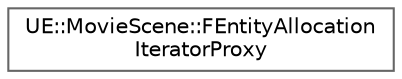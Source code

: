 digraph "Graphical Class Hierarchy"
{
 // INTERACTIVE_SVG=YES
 // LATEX_PDF_SIZE
  bgcolor="transparent";
  edge [fontname=Helvetica,fontsize=10,labelfontname=Helvetica,labelfontsize=10];
  node [fontname=Helvetica,fontsize=10,shape=box,height=0.2,width=0.4];
  rankdir="LR";
  Node0 [id="Node000000",label="UE::MovieScene::FEntityAllocation\lIteratorProxy",height=0.2,width=0.4,color="grey40", fillcolor="white", style="filled",URL="$d9/dbb/structUE_1_1MovieScene_1_1FEntityAllocationIteratorProxy.html",tooltip="Iterator proxy type returned from FEntityManager::Iterate that supports ranged-for iteration of all e..."];
}

